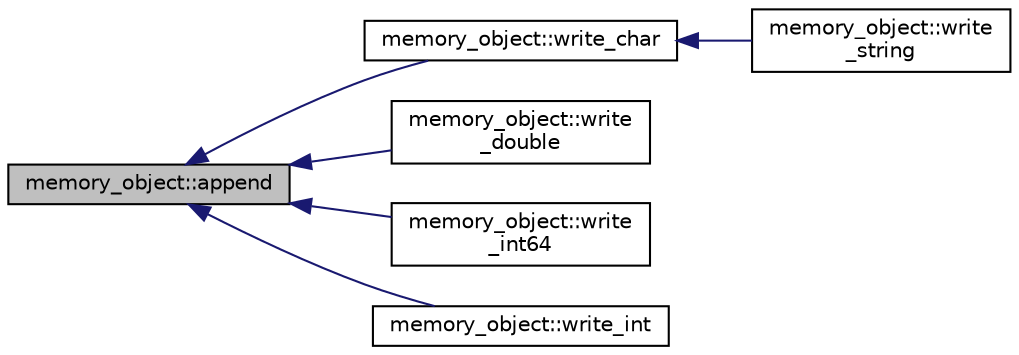 digraph "memory_object::append"
{
  edge [fontname="Helvetica",fontsize="10",labelfontname="Helvetica",labelfontsize="10"];
  node [fontname="Helvetica",fontsize="10",shape=record];
  rankdir="LR";
  Node25 [label="memory_object::append",height=0.2,width=0.4,color="black", fillcolor="grey75", style="filled", fontcolor="black"];
  Node25 -> Node26 [dir="back",color="midnightblue",fontsize="10",style="solid",fontname="Helvetica"];
  Node26 [label="memory_object::write_char",height=0.2,width=0.4,color="black", fillcolor="white", style="filled",URL="$d8/d67/classmemory__object.html#a1b2aafe9f159e3ca6384b7a8db0cc7cf"];
  Node26 -> Node27 [dir="back",color="midnightblue",fontsize="10",style="solid",fontname="Helvetica"];
  Node27 [label="memory_object::write\l_string",height=0.2,width=0.4,color="black", fillcolor="white", style="filled",URL="$d8/d67/classmemory__object.html#ae4bf39b14c242094cc6f281c00aea9bc"];
  Node25 -> Node28 [dir="back",color="midnightblue",fontsize="10",style="solid",fontname="Helvetica"];
  Node28 [label="memory_object::write\l_double",height=0.2,width=0.4,color="black", fillcolor="white", style="filled",URL="$d8/d67/classmemory__object.html#a05ab03814bd373ee3edd0d897b437873"];
  Node25 -> Node29 [dir="back",color="midnightblue",fontsize="10",style="solid",fontname="Helvetica"];
  Node29 [label="memory_object::write\l_int64",height=0.2,width=0.4,color="black", fillcolor="white", style="filled",URL="$d8/d67/classmemory__object.html#aace89309983982f60d83562b1a19401b"];
  Node25 -> Node30 [dir="back",color="midnightblue",fontsize="10",style="solid",fontname="Helvetica"];
  Node30 [label="memory_object::write_int",height=0.2,width=0.4,color="black", fillcolor="white", style="filled",URL="$d8/d67/classmemory__object.html#ac64fbf0d109921cda07123999b0ac486"];
}
